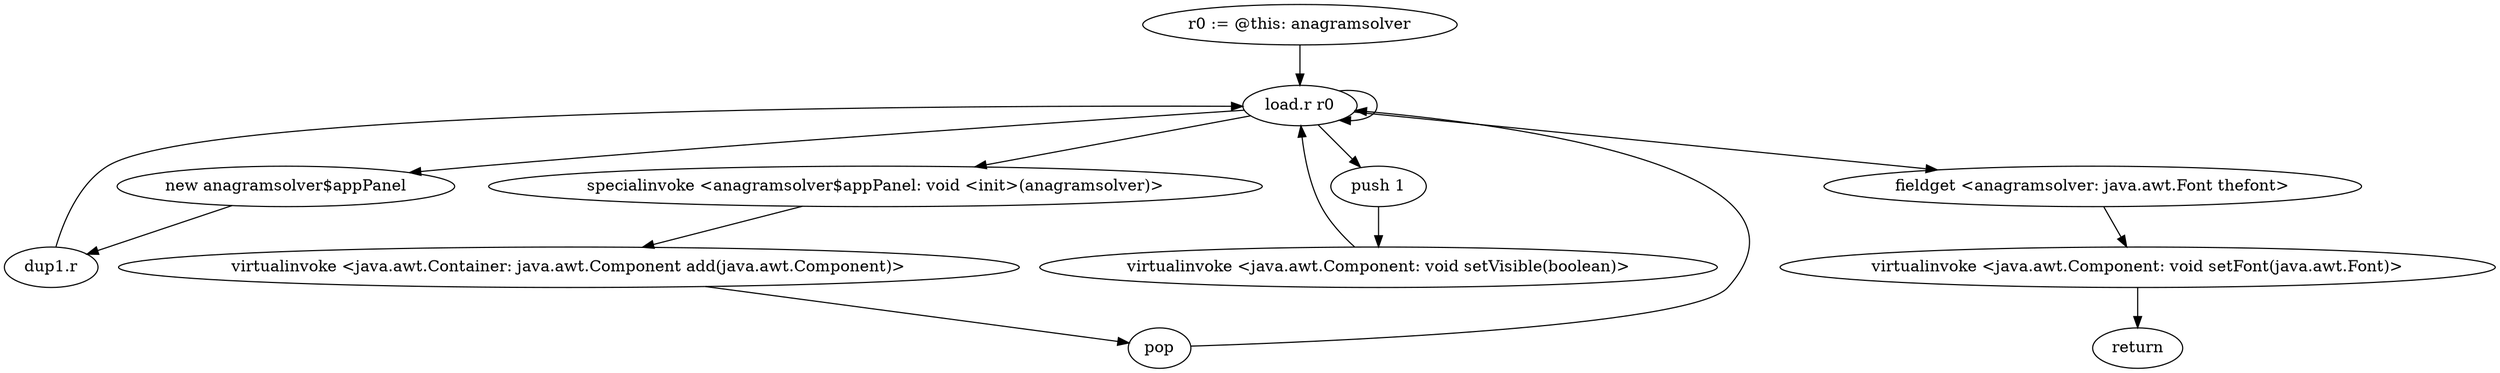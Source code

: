 digraph "" {
    "r0 := @this: anagramsolver"
    "load.r r0"
    "r0 := @this: anagramsolver"->"load.r r0";
    "new anagramsolver$appPanel"
    "load.r r0"->"new anagramsolver$appPanel";
    "dup1.r"
    "new anagramsolver$appPanel"->"dup1.r";
    "dup1.r"->"load.r r0";
    "specialinvoke <anagramsolver$appPanel: void <init>(anagramsolver)>"
    "load.r r0"->"specialinvoke <anagramsolver$appPanel: void <init>(anagramsolver)>";
    "virtualinvoke <java.awt.Container: java.awt.Component add(java.awt.Component)>"
    "specialinvoke <anagramsolver$appPanel: void <init>(anagramsolver)>"->"virtualinvoke <java.awt.Container: java.awt.Component add(java.awt.Component)>";
    "pop"
    "virtualinvoke <java.awt.Container: java.awt.Component add(java.awt.Component)>"->"pop";
    "pop"->"load.r r0";
    "push 1"
    "load.r r0"->"push 1";
    "virtualinvoke <java.awt.Component: void setVisible(boolean)>"
    "push 1"->"virtualinvoke <java.awt.Component: void setVisible(boolean)>";
    "virtualinvoke <java.awt.Component: void setVisible(boolean)>"->"load.r r0";
    "load.r r0"->"load.r r0";
    "fieldget <anagramsolver: java.awt.Font thefont>"
    "load.r r0"->"fieldget <anagramsolver: java.awt.Font thefont>";
    "virtualinvoke <java.awt.Component: void setFont(java.awt.Font)>"
    "fieldget <anagramsolver: java.awt.Font thefont>"->"virtualinvoke <java.awt.Component: void setFont(java.awt.Font)>";
    "return"
    "virtualinvoke <java.awt.Component: void setFont(java.awt.Font)>"->"return";
}
